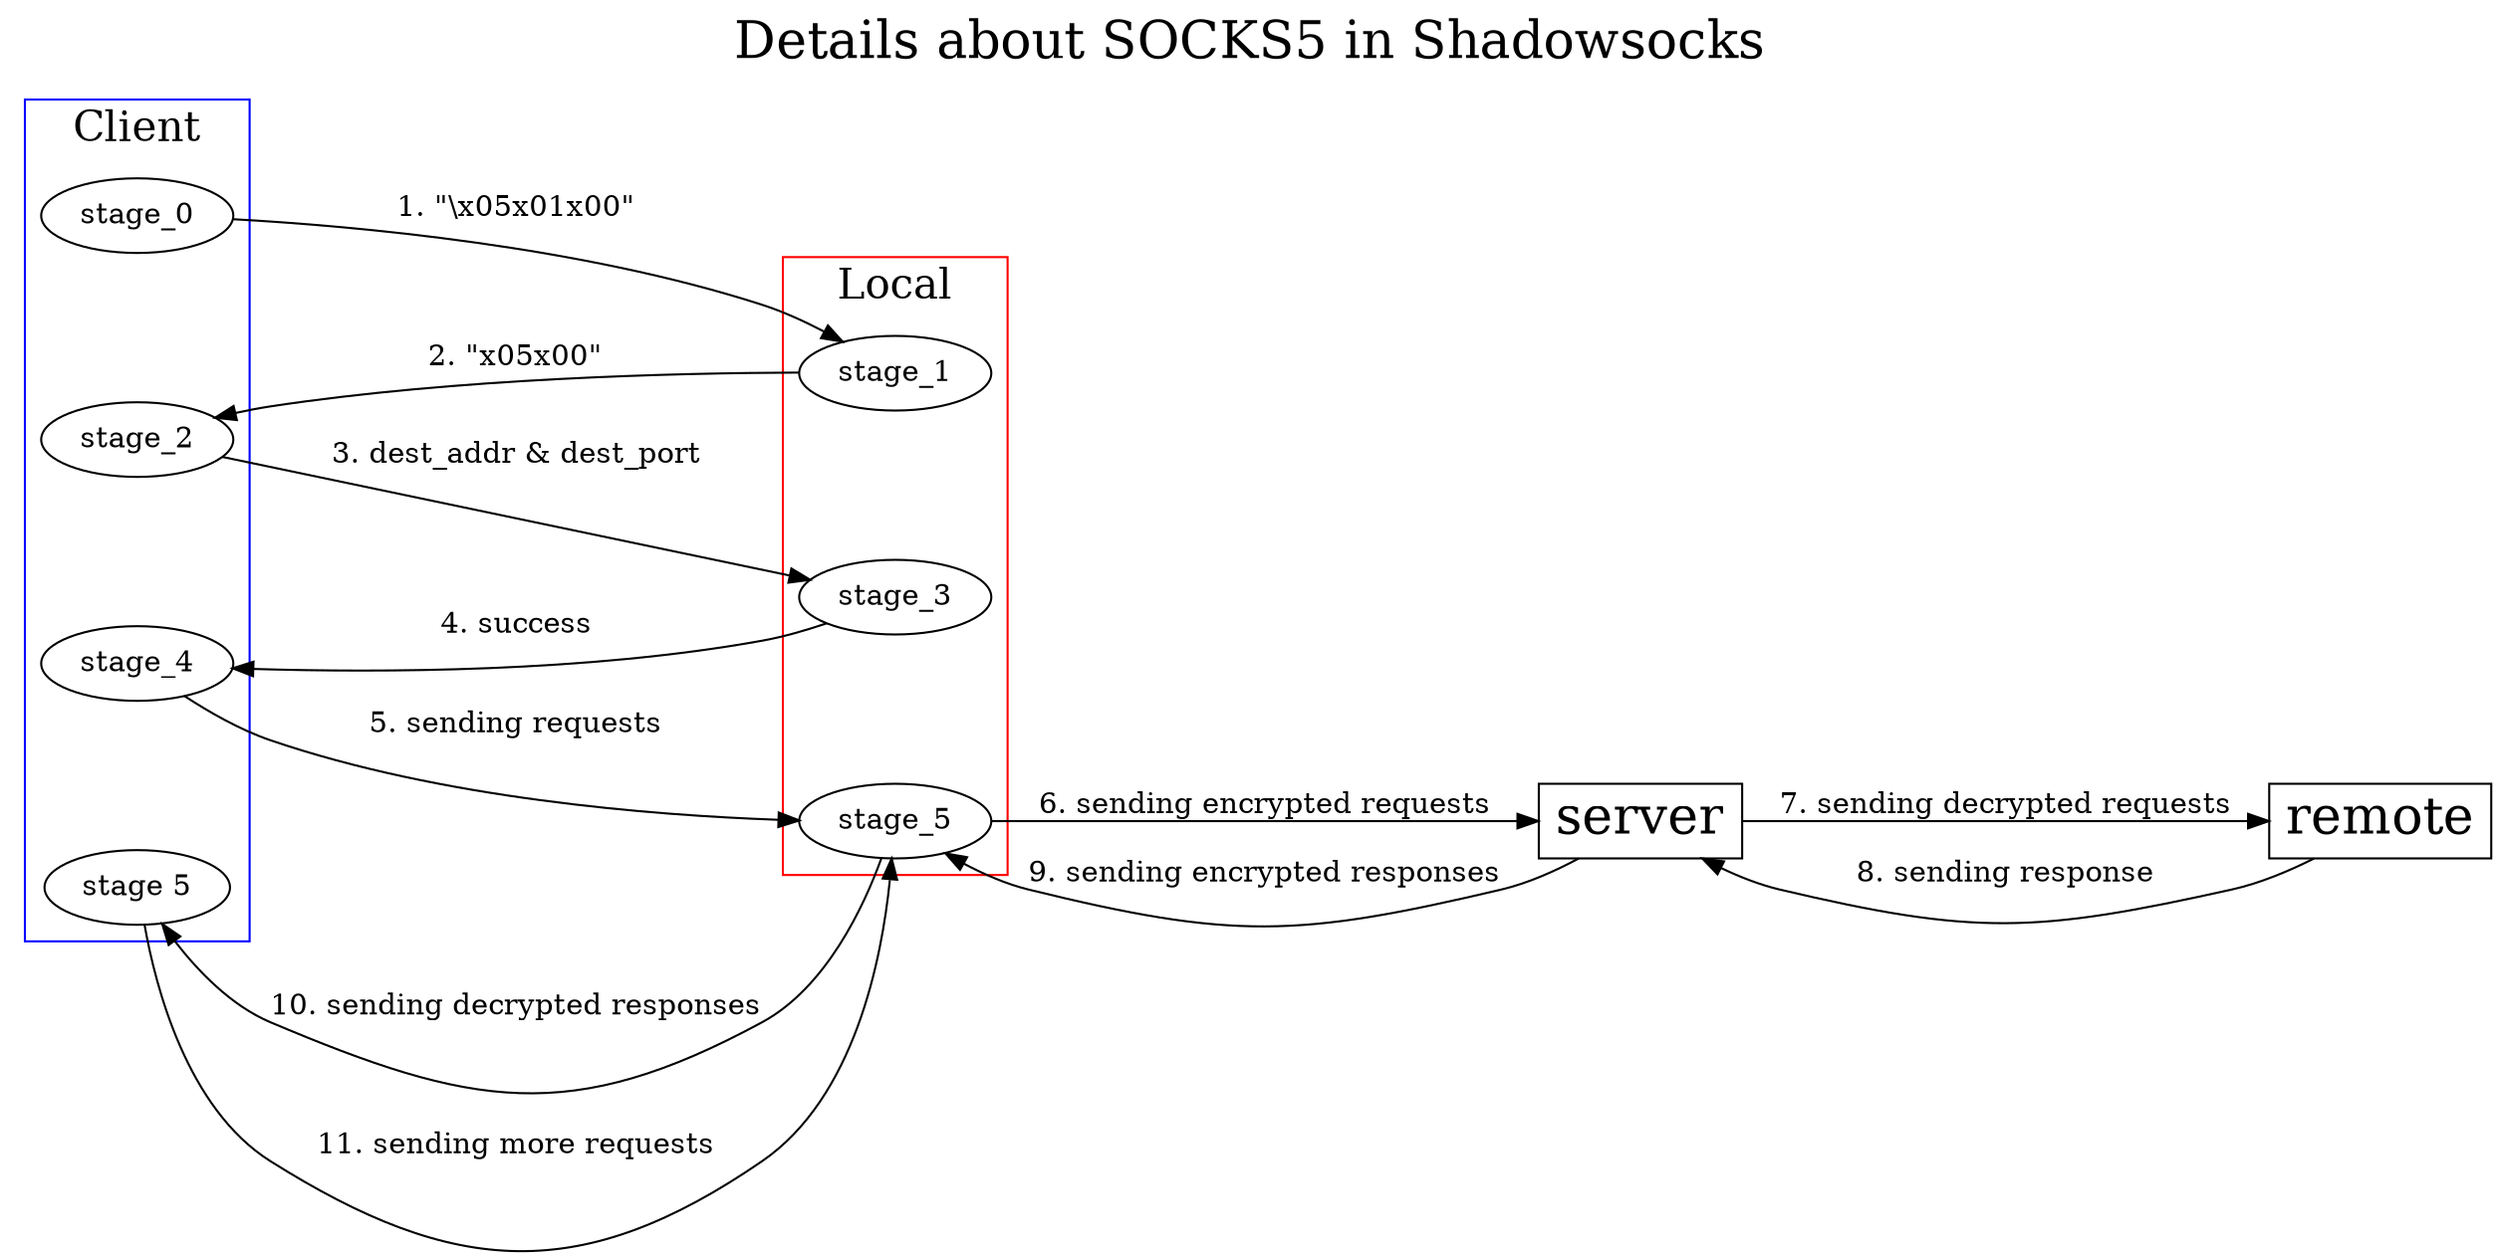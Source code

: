digraph ss_arch {
  labelloc="t"
  label = "Details about SOCKS5 in Shadowsocks"
  node [shape=oval];
  graph [rankdir=LR, fontsize=25, nodesep="1"];
  /* xlabel [fontname=Helvetica, fontcolor=red, fontsize=10]; */
  subgraph clusterClient {
    graph [ label="Client", color="blue", fontsize=20 ]
    stage_0, stage_2, stage_4, _stage_5
  }
  subgraph clusterLocal {
    graph [ label="Local", color="red", fontsize=20 ]
    stage_1, stage_3, stage_5
  }
  
  server [shape = rectangle, fontsize=25]
  remote [shape = rectangle, fontsize=25]
  stage_0 -> stage_1 [label = "1. \"\\x05\x01\x00\""]
  stage_1 -> stage_2 [label = "2. \"\x05\x00\""]
  stage_2 -> stage_3[label = "3. dest_addr & dest_port"]
  stage_3 -> stage_4 [label = "4. success"]
  stage_4 -> stage_5 [label = "5. sending requests"]
  stage_5 -> server [label = "6. sending encrypted requests"]
  server -> remote [label = "7. sending decrypted requests"]
  remote -> server [label = "8. sending response"]
  server -> stage_5 [label = "9. sending encrypted responses"]
  stage_5 -> _stage_5 [label = "10. sending decrypted responses"]
  _stage_5 [label = "stage 5"]
  _stage_5 -> stage_5 [label = "11. sending more requests"]

}